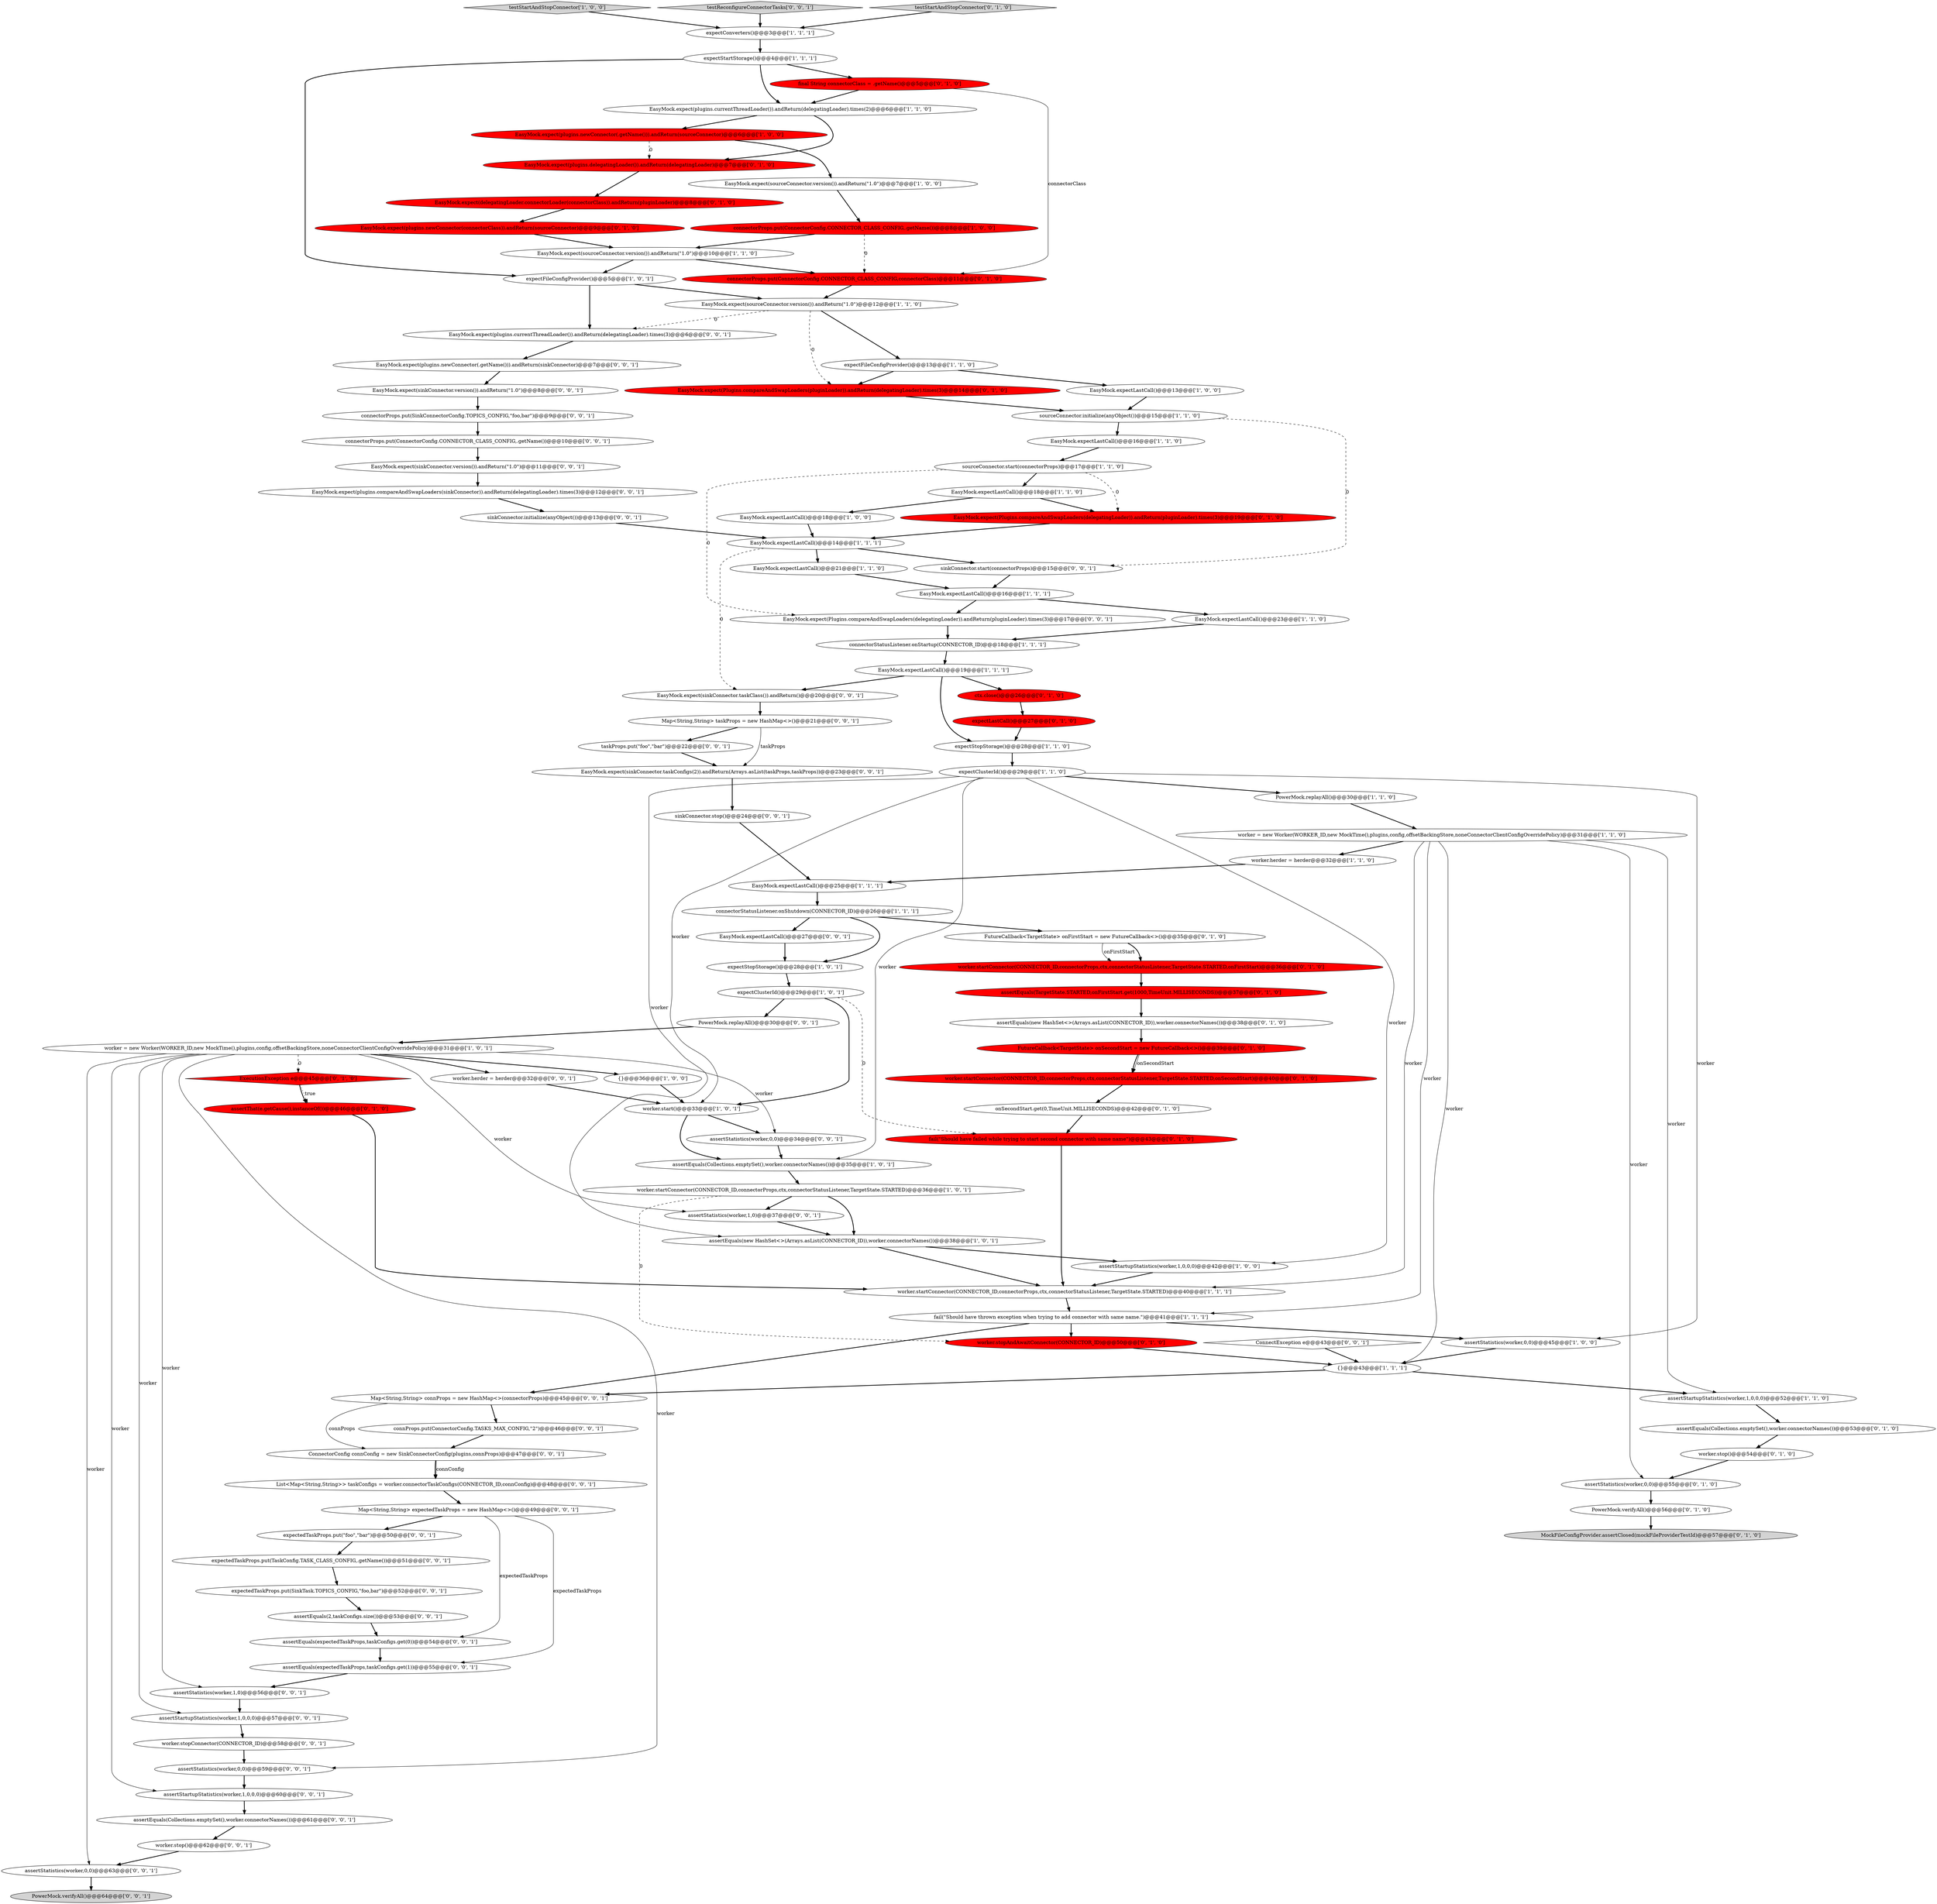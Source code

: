 digraph {
48 [style = filled, label = "assertEquals(Collections.emptySet(),worker.connectorNames())@@@53@@@['0', '1', '0']", fillcolor = white, shape = ellipse image = "AAA0AAABBB2BBB"];
55 [style = filled, label = "EasyMock.expect(plugins.newConnector(connectorClass)).andReturn(sourceConnector)@@@9@@@['0', '1', '0']", fillcolor = red, shape = ellipse image = "AAA1AAABBB2BBB"];
99 [style = filled, label = "expectedTaskProps.put(\"foo\",\"bar\")@@@50@@@['0', '0', '1']", fillcolor = white, shape = ellipse image = "AAA0AAABBB3BBB"];
5 [style = filled, label = "{}@@@36@@@['1', '0', '0']", fillcolor = white, shape = ellipse image = "AAA0AAABBB1BBB"];
103 [style = filled, label = "assertStatistics(worker,1,0)@@@56@@@['0', '0', '1']", fillcolor = white, shape = ellipse image = "AAA0AAABBB3BBB"];
38 [style = filled, label = "EasyMock.expect(sourceConnector.version()).andReturn(\"1.0\")@@@7@@@['1', '0', '0']", fillcolor = white, shape = ellipse image = "AAA0AAABBB1BBB"];
97 [style = filled, label = "worker.herder = herder@@@32@@@['0', '0', '1']", fillcolor = white, shape = ellipse image = "AAA0AAABBB3BBB"];
41 [style = filled, label = "worker.start()@@@33@@@['1', '0', '1']", fillcolor = white, shape = ellipse image = "AAA0AAABBB1BBB"];
69 [style = filled, label = "EasyMock.expect(delegatingLoader.connectorLoader(connectorClass)).andReturn(pluginLoader)@@@8@@@['0', '1', '0']", fillcolor = red, shape = ellipse image = "AAA1AAABBB2BBB"];
47 [style = filled, label = "MockFileConfigProvider.assertClosed(mockFileProviderTestId)@@@57@@@['0', '1', '0']", fillcolor = lightgray, shape = ellipse image = "AAA0AAABBB2BBB"];
51 [style = filled, label = "ExecutionException e@@@45@@@['0', '1', '0']", fillcolor = red, shape = diamond image = "AAA1AAABBB2BBB"];
58 [style = filled, label = "assertEquals(TargetState.STARTED,onFirstStart.get(1000,TimeUnit.MILLISECONDS))@@@37@@@['0', '1', '0']", fillcolor = red, shape = ellipse image = "AAA1AAABBB2BBB"];
68 [style = filled, label = "assertStatistics(worker,0,0)@@@55@@@['0', '1', '0']", fillcolor = white, shape = ellipse image = "AAA0AAABBB2BBB"];
89 [style = filled, label = "EasyMock.expect(sinkConnector.taskClass()).andReturn()@@@20@@@['0', '0', '1']", fillcolor = white, shape = ellipse image = "AAA0AAABBB3BBB"];
83 [style = filled, label = "EasyMock.expect(sinkConnector.version()).andReturn(\"1.0\")@@@11@@@['0', '0', '1']", fillcolor = white, shape = ellipse image = "AAA0AAABBB3BBB"];
10 [style = filled, label = "worker.startConnector(CONNECTOR_ID,connectorProps,ctx,connectorStatusListener,TargetState.STARTED)@@@36@@@['1', '0', '1']", fillcolor = white, shape = ellipse image = "AAA0AAABBB1BBB"];
20 [style = filled, label = "testStartAndStopConnector['1', '0', '0']", fillcolor = lightgray, shape = diamond image = "AAA0AAABBB1BBB"];
111 [style = filled, label = "worker.stop()@@@62@@@['0', '0', '1']", fillcolor = white, shape = ellipse image = "AAA0AAABBB3BBB"];
106 [style = filled, label = "List<Map<String,String>> taskConfigs = worker.connectorTaskConfigs(CONNECTOR_ID,connConfig)@@@48@@@['0', '0', '1']", fillcolor = white, shape = ellipse image = "AAA0AAABBB3BBB"];
59 [style = filled, label = "EasyMock.expect(Plugins.compareAndSwapLoaders(delegatingLoader)).andReturn(pluginLoader).times(3)@@@19@@@['0', '1', '0']", fillcolor = red, shape = ellipse image = "AAA1AAABBB2BBB"];
0 [style = filled, label = "EasyMock.expectLastCall()@@@13@@@['1', '0', '0']", fillcolor = white, shape = ellipse image = "AAA0AAABBB1BBB"];
49 [style = filled, label = "assertEquals(new HashSet<>(Arrays.asList(CONNECTOR_ID)),worker.connectorNames())@@@38@@@['0', '1', '0']", fillcolor = white, shape = ellipse image = "AAA0AAABBB2BBB"];
23 [style = filled, label = "EasyMock.expect(sourceConnector.version()).andReturn(\"1.0\")@@@10@@@['1', '1', '0']", fillcolor = white, shape = ellipse image = "AAA0AAABBB1BBB"];
88 [style = filled, label = "EasyMock.expect(Plugins.compareAndSwapLoaders(delegatingLoader)).andReturn(pluginLoader).times(3)@@@17@@@['0', '0', '1']", fillcolor = white, shape = ellipse image = "AAA0AAABBB3BBB"];
19 [style = filled, label = "expectConverters()@@@3@@@['1', '1', '1']", fillcolor = white, shape = ellipse image = "AAA0AAABBB1BBB"];
53 [style = filled, label = "assertThat(e.getCause(),instanceOf())@@@46@@@['0', '1', '0']", fillcolor = red, shape = ellipse image = "AAA1AAABBB2BBB"];
9 [style = filled, label = "worker = new Worker(WORKER_ID,new MockTime(),plugins,config,offsetBackingStore,noneConnectorClientConfigOverridePolicy)@@@31@@@['1', '1', '0']", fillcolor = white, shape = ellipse image = "AAA0AAABBB1BBB"];
29 [style = filled, label = "connectorStatusListener.onShutdown(CONNECTOR_ID)@@@26@@@['1', '1', '1']", fillcolor = white, shape = ellipse image = "AAA0AAABBB1BBB"];
67 [style = filled, label = "FutureCallback<TargetState> onSecondStart = new FutureCallback<>()@@@39@@@['0', '1', '0']", fillcolor = red, shape = ellipse image = "AAA1AAABBB2BBB"];
94 [style = filled, label = "PowerMock.replayAll()@@@30@@@['0', '0', '1']", fillcolor = white, shape = ellipse image = "AAA0AAABBB3BBB"];
50 [style = filled, label = "worker.startConnector(CONNECTOR_ID,connectorProps,ctx,connectorStatusListener,TargetState.STARTED,onFirstStart)@@@36@@@['0', '1', '0']", fillcolor = red, shape = ellipse image = "AAA1AAABBB2BBB"];
42 [style = filled, label = "expectFileConfigProvider()@@@5@@@['1', '0', '1']", fillcolor = white, shape = ellipse image = "AAA0AAABBB1BBB"];
40 [style = filled, label = "sourceConnector.start(connectorProps)@@@17@@@['1', '1', '0']", fillcolor = white, shape = ellipse image = "AAA0AAABBB1BBB"];
25 [style = filled, label = "sourceConnector.initialize(anyObject())@@@15@@@['1', '1', '0']", fillcolor = white, shape = ellipse image = "AAA0AAABBB1BBB"];
7 [style = filled, label = "EasyMock.expect(plugins.newConnector(.getName())).andReturn(sourceConnector)@@@6@@@['1', '0', '0']", fillcolor = red, shape = ellipse image = "AAA1AAABBB1BBB"];
18 [style = filled, label = "EasyMock.expectLastCall()@@@23@@@['1', '1', '0']", fillcolor = white, shape = ellipse image = "AAA0AAABBB1BBB"];
3 [style = filled, label = "connectorProps.put(ConnectorConfig.CONNECTOR_CLASS_CONFIG,.getName())@@@8@@@['1', '0', '0']", fillcolor = red, shape = ellipse image = "AAA1AAABBB1BBB"];
70 [style = filled, label = "Map<String,String> taskProps = new HashMap<>()@@@21@@@['0', '0', '1']", fillcolor = white, shape = ellipse image = "AAA0AAABBB3BBB"];
73 [style = filled, label = "sinkConnector.start(connectorProps)@@@15@@@['0', '0', '1']", fillcolor = white, shape = ellipse image = "AAA0AAABBB3BBB"];
11 [style = filled, label = "worker.startConnector(CONNECTOR_ID,connectorProps,ctx,connectorStatusListener,TargetState.STARTED)@@@40@@@['1', '1', '1']", fillcolor = white, shape = ellipse image = "AAA0AAABBB1BBB"];
37 [style = filled, label = "{}@@@43@@@['1', '1', '1']", fillcolor = white, shape = ellipse image = "AAA0AAABBB1BBB"];
91 [style = filled, label = "expectedTaskProps.put(SinkTask.TOPICS_CONFIG,\"foo,bar\")@@@52@@@['0', '0', '1']", fillcolor = white, shape = ellipse image = "AAA0AAABBB3BBB"];
62 [style = filled, label = "EasyMock.expect(Plugins.compareAndSwapLoaders(pluginLoader)).andReturn(delegatingLoader).times(3)@@@14@@@['0', '1', '0']", fillcolor = red, shape = ellipse image = "AAA1AAABBB2BBB"];
31 [style = filled, label = "EasyMock.expectLastCall()@@@18@@@['1', '0', '0']", fillcolor = white, shape = ellipse image = "AAA0AAABBB1BBB"];
27 [style = filled, label = "EasyMock.expectLastCall()@@@16@@@['1', '1', '1']", fillcolor = white, shape = ellipse image = "AAA0AAABBB1BBB"];
74 [style = filled, label = "connectorProps.put(SinkConnectorConfig.TOPICS_CONFIG,\"foo,bar\")@@@9@@@['0', '0', '1']", fillcolor = white, shape = ellipse image = "AAA0AAABBB3BBB"];
80 [style = filled, label = "expectedTaskProps.put(TaskConfig.TASK_CLASS_CONFIG,.getName())@@@51@@@['0', '0', '1']", fillcolor = white, shape = ellipse image = "AAA0AAABBB3BBB"];
87 [style = filled, label = "assertEquals(Collections.emptySet(),worker.connectorNames())@@@61@@@['0', '0', '1']", fillcolor = white, shape = ellipse image = "AAA0AAABBB3BBB"];
44 [style = filled, label = "onSecondStart.get(0,TimeUnit.MILLISECONDS)@@@42@@@['0', '1', '0']", fillcolor = white, shape = ellipse image = "AAA0AAABBB2BBB"];
90 [style = filled, label = "connectorProps.put(ConnectorConfig.CONNECTOR_CLASS_CONFIG,.getName())@@@10@@@['0', '0', '1']", fillcolor = white, shape = ellipse image = "AAA0AAABBB3BBB"];
84 [style = filled, label = "assertStatistics(worker,0,0)@@@63@@@['0', '0', '1']", fillcolor = white, shape = ellipse image = "AAA0AAABBB3BBB"];
21 [style = filled, label = "EasyMock.expectLastCall()@@@21@@@['1', '1', '0']", fillcolor = white, shape = ellipse image = "AAA0AAABBB1BBB"];
60 [style = filled, label = "final String connectorClass = .getName()@@@5@@@['0', '1', '0']", fillcolor = red, shape = ellipse image = "AAA1AAABBB2BBB"];
32 [style = filled, label = "expectFileConfigProvider()@@@13@@@['1', '1', '0']", fillcolor = white, shape = ellipse image = "AAA0AAABBB1BBB"];
63 [style = filled, label = "worker.stopAndAwaitConnector(CONNECTOR_ID)@@@50@@@['0', '1', '0']", fillcolor = red, shape = ellipse image = "AAA1AAABBB2BBB"];
75 [style = filled, label = "assertStartupStatistics(worker,1,0,0,0)@@@57@@@['0', '0', '1']", fillcolor = white, shape = ellipse image = "AAA0AAABBB3BBB"];
86 [style = filled, label = "taskProps.put(\"foo\",\"bar\")@@@22@@@['0', '0', '1']", fillcolor = white, shape = ellipse image = "AAA0AAABBB3BBB"];
102 [style = filled, label = "testReconfigureConnectorTasks['0', '0', '1']", fillcolor = lightgray, shape = diamond image = "AAA0AAABBB3BBB"];
100 [style = filled, label = "assertEquals(2,taskConfigs.size())@@@53@@@['0', '0', '1']", fillcolor = white, shape = ellipse image = "AAA0AAABBB3BBB"];
8 [style = filled, label = "expectClusterId()@@@29@@@['1', '1', '0']", fillcolor = white, shape = ellipse image = "AAA0AAABBB1BBB"];
16 [style = filled, label = "worker.herder = herder@@@32@@@['1', '1', '0']", fillcolor = white, shape = ellipse image = "AAA0AAABBB1BBB"];
6 [style = filled, label = "assertStartupStatistics(worker,1,0,0,0)@@@52@@@['1', '1', '0']", fillcolor = white, shape = ellipse image = "AAA0AAABBB1BBB"];
2 [style = filled, label = "EasyMock.expect(plugins.currentThreadLoader()).andReturn(delegatingLoader).times(2)@@@6@@@['1', '1', '0']", fillcolor = white, shape = ellipse image = "AAA0AAABBB1BBB"];
109 [style = filled, label = "EasyMock.expect(sinkConnector.version()).andReturn(\"1.0\")@@@8@@@['0', '0', '1']", fillcolor = white, shape = ellipse image = "AAA0AAABBB3BBB"];
28 [style = filled, label = "connectorStatusListener.onStartup(CONNECTOR_ID)@@@18@@@['1', '1', '1']", fillcolor = white, shape = ellipse image = "AAA0AAABBB1BBB"];
93 [style = filled, label = "EasyMock.expect(plugins.currentThreadLoader()).andReturn(delegatingLoader).times(3)@@@6@@@['0', '0', '1']", fillcolor = white, shape = ellipse image = "AAA0AAABBB3BBB"];
45 [style = filled, label = "ctx.close()@@@26@@@['0', '1', '0']", fillcolor = red, shape = ellipse image = "AAA1AAABBB2BBB"];
22 [style = filled, label = "PowerMock.replayAll()@@@30@@@['1', '1', '0']", fillcolor = white, shape = ellipse image = "AAA0AAABBB1BBB"];
110 [style = filled, label = "sinkConnector.initialize(anyObject())@@@13@@@['0', '0', '1']", fillcolor = white, shape = ellipse image = "AAA0AAABBB3BBB"];
64 [style = filled, label = "EasyMock.expect(plugins.delegatingLoader()).andReturn(delegatingLoader)@@@7@@@['0', '1', '0']", fillcolor = red, shape = ellipse image = "AAA1AAABBB2BBB"];
71 [style = filled, label = "assertStatistics(worker,0,0)@@@59@@@['0', '0', '1']", fillcolor = white, shape = ellipse image = "AAA0AAABBB3BBB"];
1 [style = filled, label = "expectStartStorage()@@@4@@@['1', '1', '1']", fillcolor = white, shape = ellipse image = "AAA0AAABBB1BBB"];
82 [style = filled, label = "assertStatistics(worker,0,0)@@@34@@@['0', '0', '1']", fillcolor = white, shape = ellipse image = "AAA0AAABBB3BBB"];
85 [style = filled, label = "assertEquals(expectedTaskProps,taskConfigs.get(1))@@@55@@@['0', '0', '1']", fillcolor = white, shape = ellipse image = "AAA0AAABBB3BBB"];
95 [style = filled, label = "assertStartupStatistics(worker,1,0,0,0)@@@60@@@['0', '0', '1']", fillcolor = white, shape = ellipse image = "AAA0AAABBB3BBB"];
17 [style = filled, label = "EasyMock.expectLastCall()@@@14@@@['1', '1', '1']", fillcolor = white, shape = ellipse image = "AAA0AAABBB1BBB"];
98 [style = filled, label = "EasyMock.expect(plugins.newConnector(.getName())).andReturn(sinkConnector)@@@7@@@['0', '0', '1']", fillcolor = white, shape = ellipse image = "AAA0AAABBB3BBB"];
78 [style = filled, label = "ConnectorConfig connConfig = new SinkConnectorConfig(plugins,connProps)@@@47@@@['0', '0', '1']", fillcolor = white, shape = ellipse image = "AAA0AAABBB3BBB"];
4 [style = filled, label = "expectStopStorage()@@@28@@@['1', '1', '0']", fillcolor = white, shape = ellipse image = "AAA0AAABBB1BBB"];
24 [style = filled, label = "EasyMock.expectLastCall()@@@18@@@['1', '1', '0']", fillcolor = white, shape = ellipse image = "AAA0AAABBB1BBB"];
92 [style = filled, label = "Map<String,String> expectedTaskProps = new HashMap<>()@@@49@@@['0', '0', '1']", fillcolor = white, shape = ellipse image = "AAA0AAABBB3BBB"];
66 [style = filled, label = "worker.startConnector(CONNECTOR_ID,connectorProps,ctx,connectorStatusListener,TargetState.STARTED,onSecondStart)@@@40@@@['0', '1', '0']", fillcolor = red, shape = ellipse image = "AAA1AAABBB2BBB"];
15 [style = filled, label = "assertStartupStatistics(worker,1,0,0,0)@@@42@@@['1', '0', '0']", fillcolor = white, shape = ellipse image = "AAA0AAABBB1BBB"];
56 [style = filled, label = "PowerMock.verifyAll()@@@56@@@['0', '1', '0']", fillcolor = white, shape = ellipse image = "AAA0AAABBB2BBB"];
107 [style = filled, label = "EasyMock.expect(sinkConnector.taskConfigs(2)).andReturn(Arrays.asList(taskProps,taskProps))@@@23@@@['0', '0', '1']", fillcolor = white, shape = ellipse image = "AAA0AAABBB3BBB"];
101 [style = filled, label = "EasyMock.expectLastCall()@@@27@@@['0', '0', '1']", fillcolor = white, shape = ellipse image = "AAA0AAABBB3BBB"];
54 [style = filled, label = "expectLastCall()@@@27@@@['0', '1', '0']", fillcolor = red, shape = ellipse image = "AAA1AAABBB2BBB"];
13 [style = filled, label = "EasyMock.expect(sourceConnector.version()).andReturn(\"1.0\")@@@12@@@['1', '1', '0']", fillcolor = white, shape = ellipse image = "AAA0AAABBB1BBB"];
43 [style = filled, label = "assertEquals(Collections.emptySet(),worker.connectorNames())@@@35@@@['1', '0', '1']", fillcolor = white, shape = ellipse image = "AAA0AAABBB1BBB"];
14 [style = filled, label = "expectClusterId()@@@29@@@['1', '0', '1']", fillcolor = white, shape = ellipse image = "AAA0AAABBB1BBB"];
46 [style = filled, label = "connectorProps.put(ConnectorConfig.CONNECTOR_CLASS_CONFIG,connectorClass)@@@11@@@['0', '1', '0']", fillcolor = red, shape = ellipse image = "AAA1AAABBB2BBB"];
12 [style = filled, label = "assertEquals(new HashSet<>(Arrays.asList(CONNECTOR_ID)),worker.connectorNames())@@@38@@@['1', '0', '1']", fillcolor = white, shape = ellipse image = "AAA0AAABBB1BBB"];
104 [style = filled, label = "sinkConnector.stop()@@@24@@@['0', '0', '1']", fillcolor = white, shape = ellipse image = "AAA0AAABBB3BBB"];
65 [style = filled, label = "FutureCallback<TargetState> onFirstStart = new FutureCallback<>()@@@35@@@['0', '1', '0']", fillcolor = white, shape = ellipse image = "AAA0AAABBB2BBB"];
108 [style = filled, label = "worker.stopConnector(CONNECTOR_ID)@@@58@@@['0', '0', '1']", fillcolor = white, shape = ellipse image = "AAA0AAABBB3BBB"];
33 [style = filled, label = "EasyMock.expectLastCall()@@@19@@@['1', '1', '1']", fillcolor = white, shape = ellipse image = "AAA0AAABBB1BBB"];
36 [style = filled, label = "worker = new Worker(WORKER_ID,new MockTime(),plugins,config,offsetBackingStore,noneConnectorClientConfigOverridePolicy)@@@31@@@['1', '0', '1']", fillcolor = white, shape = ellipse image = "AAA0AAABBB1BBB"];
30 [style = filled, label = "expectStopStorage()@@@28@@@['1', '0', '1']", fillcolor = white, shape = ellipse image = "AAA0AAABBB1BBB"];
26 [style = filled, label = "EasyMock.expectLastCall()@@@16@@@['1', '1', '0']", fillcolor = white, shape = ellipse image = "AAA0AAABBB1BBB"];
96 [style = filled, label = "assertStatistics(worker,1,0)@@@37@@@['0', '0', '1']", fillcolor = white, shape = ellipse image = "AAA0AAABBB3BBB"];
79 [style = filled, label = "assertEquals(expectedTaskProps,taskConfigs.get(0))@@@54@@@['0', '0', '1']", fillcolor = white, shape = ellipse image = "AAA0AAABBB3BBB"];
57 [style = filled, label = "worker.stop()@@@54@@@['0', '1', '0']", fillcolor = white, shape = ellipse image = "AAA0AAABBB2BBB"];
35 [style = filled, label = "assertStatistics(worker,0,0)@@@45@@@['1', '0', '0']", fillcolor = white, shape = ellipse image = "AAA0AAABBB1BBB"];
34 [style = filled, label = "fail(\"Should have thrown exception when trying to add connector with same name.\")@@@41@@@['1', '1', '1']", fillcolor = white, shape = ellipse image = "AAA0AAABBB1BBB"];
105 [style = filled, label = "Map<String,String> connProps = new HashMap<>(connectorProps)@@@45@@@['0', '0', '1']", fillcolor = white, shape = ellipse image = "AAA0AAABBB3BBB"];
52 [style = filled, label = "fail(\"Should have failed while trying to start second connector with same name\")@@@43@@@['0', '1', '0']", fillcolor = red, shape = ellipse image = "AAA1AAABBB2BBB"];
39 [style = filled, label = "EasyMock.expectLastCall()@@@25@@@['1', '1', '1']", fillcolor = white, shape = ellipse image = "AAA0AAABBB1BBB"];
81 [style = filled, label = "EasyMock.expect(plugins.compareAndSwapLoaders(sinkConnector)).andReturn(delegatingLoader).times(3)@@@12@@@['0', '0', '1']", fillcolor = white, shape = ellipse image = "AAA0AAABBB3BBB"];
76 [style = filled, label = "connProps.put(ConnectorConfig.TASKS_MAX_CONFIG,\"2\")@@@46@@@['0', '0', '1']", fillcolor = white, shape = ellipse image = "AAA0AAABBB3BBB"];
77 [style = filled, label = "ConnectException e@@@43@@@['0', '0', '1']", fillcolor = white, shape = diamond image = "AAA0AAABBB3BBB"];
61 [style = filled, label = "testStartAndStopConnector['0', '1', '0']", fillcolor = lightgray, shape = diamond image = "AAA0AAABBB2BBB"];
72 [style = filled, label = "PowerMock.verifyAll()@@@64@@@['0', '0', '1']", fillcolor = lightgray, shape = ellipse image = "AAA0AAABBB3BBB"];
73->27 [style = bold, label=""];
27->88 [style = bold, label=""];
13->93 [style = dashed, label="0"];
70->86 [style = bold, label=""];
102->19 [style = bold, label=""];
46->13 [style = bold, label=""];
29->30 [style = bold, label=""];
90->83 [style = bold, label=""];
32->0 [style = bold, label=""];
61->19 [style = bold, label=""];
36->96 [style = solid, label="worker"];
51->53 [style = bold, label=""];
26->40 [style = bold, label=""];
53->11 [style = bold, label=""];
107->104 [style = bold, label=""];
9->16 [style = bold, label=""];
69->55 [style = bold, label=""];
14->94 [style = bold, label=""];
37->105 [style = bold, label=""];
56->47 [style = bold, label=""];
9->11 [style = solid, label="worker"];
110->17 [style = bold, label=""];
99->80 [style = bold, label=""];
19->1 [style = bold, label=""];
32->62 [style = bold, label=""];
55->23 [style = bold, label=""];
65->50 [style = bold, label=""];
15->11 [style = bold, label=""];
35->37 [style = bold, label=""];
0->25 [style = bold, label=""];
10->12 [style = bold, label=""];
49->67 [style = bold, label=""];
30->14 [style = bold, label=""];
4->8 [style = bold, label=""];
40->24 [style = bold, label=""];
33->45 [style = bold, label=""];
77->37 [style = bold, label=""];
51->53 [style = dotted, label="true"];
8->41 [style = solid, label="worker"];
60->46 [style = solid, label="connectorClass"];
17->21 [style = bold, label=""];
8->43 [style = solid, label="worker"];
39->29 [style = bold, label=""];
86->107 [style = bold, label=""];
108->71 [style = bold, label=""];
8->12 [style = solid, label="worker"];
24->59 [style = bold, label=""];
100->79 [style = bold, label=""];
13->32 [style = bold, label=""];
71->95 [style = bold, label=""];
40->59 [style = dashed, label="0"];
17->89 [style = dashed, label="0"];
62->25 [style = bold, label=""];
22->9 [style = bold, label=""];
12->11 [style = bold, label=""];
7->64 [style = dashed, label="0"];
92->99 [style = bold, label=""];
1->42 [style = bold, label=""];
8->15 [style = solid, label="worker"];
13->62 [style = dashed, label="0"];
84->72 [style = bold, label=""];
18->28 [style = bold, label=""];
109->74 [style = bold, label=""];
8->22 [style = bold, label=""];
91->100 [style = bold, label=""];
40->88 [style = dashed, label="0"];
3->23 [style = bold, label=""];
93->98 [style = bold, label=""];
83->81 [style = bold, label=""];
105->78 [style = solid, label="connProps"];
36->95 [style = solid, label="worker"];
25->26 [style = bold, label=""];
63->37 [style = bold, label=""];
95->87 [style = bold, label=""];
43->10 [style = bold, label=""];
16->39 [style = bold, label=""];
78->106 [style = bold, label=""];
17->73 [style = bold, label=""];
34->35 [style = bold, label=""];
25->73 [style = dashed, label="0"];
20->19 [style = bold, label=""];
41->43 [style = bold, label=""];
80->91 [style = bold, label=""];
9->34 [style = solid, label="worker"];
9->6 [style = solid, label="worker"];
6->48 [style = bold, label=""];
103->75 [style = bold, label=""];
36->71 [style = solid, label="worker"];
81->110 [style = bold, label=""];
27->18 [style = bold, label=""];
34->105 [style = bold, label=""];
67->66 [style = bold, label=""];
60->2 [style = bold, label=""];
50->58 [style = bold, label=""];
21->27 [style = bold, label=""];
36->84 [style = solid, label="worker"];
94->36 [style = bold, label=""];
33->4 [style = bold, label=""];
2->64 [style = bold, label=""];
74->90 [style = bold, label=""];
36->97 [style = bold, label=""];
3->46 [style = dashed, label="0"];
9->68 [style = solid, label="worker"];
70->107 [style = solid, label="taskProps"];
58->49 [style = bold, label=""];
29->101 [style = bold, label=""];
38->3 [style = bold, label=""];
36->82 [style = solid, label="worker"];
41->82 [style = bold, label=""];
57->68 [style = bold, label=""];
29->65 [style = bold, label=""];
111->84 [style = bold, label=""];
23->42 [style = bold, label=""];
14->52 [style = dashed, label="0"];
24->31 [style = bold, label=""];
36->75 [style = solid, label="worker"];
96->12 [style = bold, label=""];
88->28 [style = bold, label=""];
36->5 [style = bold, label=""];
1->2 [style = bold, label=""];
101->30 [style = bold, label=""];
31->17 [style = bold, label=""];
67->66 [style = solid, label="onSecondStart"];
89->70 [style = bold, label=""];
105->76 [style = bold, label=""];
76->78 [style = bold, label=""];
14->41 [style = bold, label=""];
85->103 [style = bold, label=""];
1->60 [style = bold, label=""];
59->17 [style = bold, label=""];
52->11 [style = bold, label=""];
33->89 [style = bold, label=""];
42->13 [style = bold, label=""];
92->79 [style = solid, label="expectedTaskProps"];
48->57 [style = bold, label=""];
98->109 [style = bold, label=""];
64->69 [style = bold, label=""];
12->15 [style = bold, label=""];
23->46 [style = bold, label=""];
104->39 [style = bold, label=""];
82->43 [style = bold, label=""];
92->85 [style = solid, label="expectedTaskProps"];
37->6 [style = bold, label=""];
54->4 [style = bold, label=""];
87->111 [style = bold, label=""];
68->56 [style = bold, label=""];
79->85 [style = bold, label=""];
65->50 [style = solid, label="onFirstStart"];
45->54 [style = bold, label=""];
36->103 [style = solid, label="worker"];
7->38 [style = bold, label=""];
75->108 [style = bold, label=""];
10->96 [style = bold, label=""];
11->34 [style = bold, label=""];
5->41 [style = bold, label=""];
42->93 [style = bold, label=""];
28->33 [style = bold, label=""];
9->37 [style = solid, label="worker"];
44->52 [style = bold, label=""];
78->106 [style = solid, label="connConfig"];
8->35 [style = solid, label="worker"];
97->41 [style = bold, label=""];
2->7 [style = bold, label=""];
36->51 [style = dashed, label="0"];
10->63 [style = dashed, label="0"];
66->44 [style = bold, label=""];
106->92 [style = bold, label=""];
34->63 [style = bold, label=""];
}
